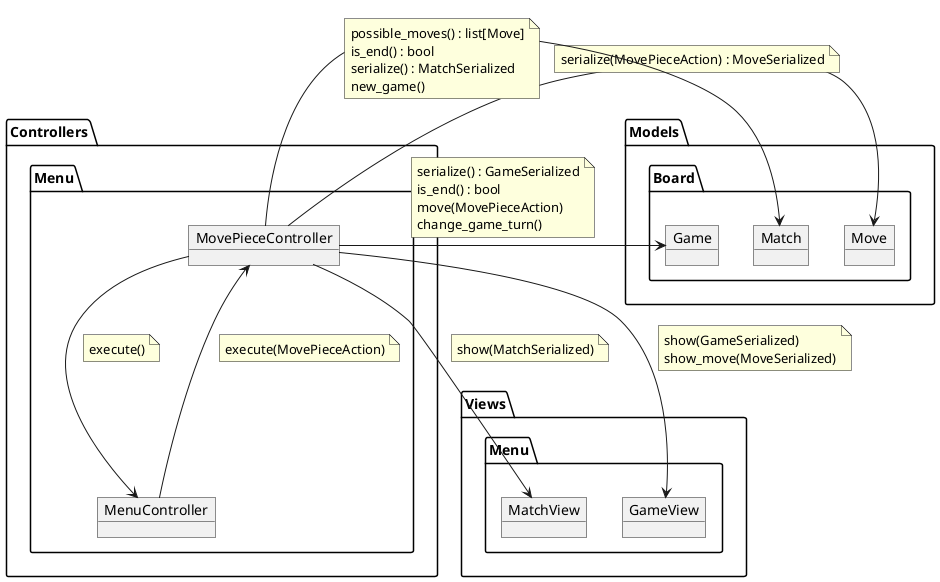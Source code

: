 @startuml

package Views {
    package Menu as ViewsMenu {
        object MatchView
        object GameView
    }
}

package Models {
    package Board3 as "Board" {
        object Move
        object Match
        object Game
    }
}

package Controllers {
    package Menu {
        object MenuController
        object MovePieceController

        MovePieceController --> MenuController
        note on link
            execute()
        end note

        MenuController --> MovePieceController
        note on link
            execute(MovePieceAction)
        end note
    }
}

MovePieceController -right-> Move
note on link
    serialize(MovePieceAction) : MoveSerialized
end note

MovePieceController -right-> Match
note on link
    possible_moves() : list[Move]
    is_end() : bool
    serialize() : MatchSerialized
    'serialize_last_game() : GameSerialized
    new_game()
end note

MovePieceController --> MatchView
note on link
    'show_game(GameSerialized)
    show(MatchSerialized)
end note

MovePieceController -right-> Game
note on link
    serialize() : GameSerialized
    is_end() : bool
    move(MovePieceAction)
    change_game_turn()
end note

MovePieceController --> GameView
note on link
    show(GameSerialized)
    show_move(MoveSerialized)
end note

@enduml
